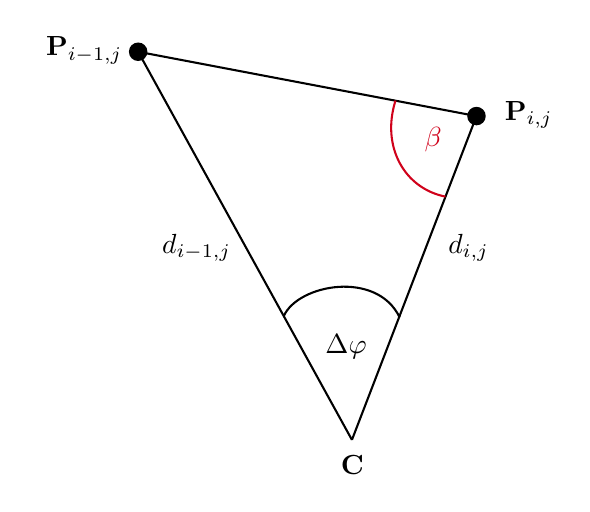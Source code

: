 

\tikzset{every picture/.style={line width=0.75pt}} %set default line width to 0.75pt        

\begin{tikzpicture}[x=0.75pt,y=0.75pt,yscale=-1,xscale=1]
%uncomment if require: \path (0,228); %set diagram left start at 0, and has height of 228

%Straight Lines [id:da05017383740499093] 
\draw    (42.83,15.67) -- (145.83,202.67) ;
%Straight Lines [id:da6895513561877372] 
\draw    (205.83,46.67) -- (145.83,202.67) ;
%Curve Lines [id:da10253757735662583] 
\draw [color={rgb, 255:red, 0; green, 0; blue, 0 }  ,draw opacity=1 ]   (113,143) .. controls (119.83,127.67) and (157.83,120.67) .. (168.83,143.67) ;
%Straight Lines [id:da3851492122035306] 
\draw    (42.83,15.67) -- (205.83,46.67) ;
%Curve Lines [id:da7052636563383052] 
\draw [color={rgb, 255:red, 208; green, 2; blue, 27 }  ,draw opacity=1 ]   (166.83,39.17) .. controls (159.83,61.17) and (170.9,81.48) .. (190.9,85.48) ;
%Shape: Circle [id:dp08101382020617043] 
\draw  [fill={rgb, 255:red, 0; green, 0; blue, 0 }  ,fill opacity=1 ] (201.88,46.67) .. controls (201.88,44.49) and (203.65,42.72) .. (205.83,42.72) .. controls (208.01,42.72) and (209.78,44.49) .. (209.78,46.67) .. controls (209.78,48.85) and (208.01,50.62) .. (205.83,50.62) .. controls (203.65,50.62) and (201.88,48.85) .. (201.88,46.67) -- cycle ;
%Shape: Circle [id:dp7397482298206297] 
\draw  [fill={rgb, 255:red, 0; green, 0; blue, 0 }  ,fill opacity=1 ] (38.88,15.67) .. controls (38.88,13.49) and (40.65,11.72) .. (42.83,11.72) .. controls (45.01,11.72) and (46.78,13.49) .. (46.78,15.67) .. controls (46.78,17.85) and (45.01,19.62) .. (42.83,19.62) .. controls (40.65,19.62) and (38.88,17.85) .. (38.88,15.67) -- cycle ;

% Text Node
\draw (143,158) node  [color={rgb, 255:red, 0; green, 0; blue, 0 }  ,opacity=1 ] [align=left] {$\displaystyle \Delta $$\displaystyle \varphi $};
% Text Node
\draw (185,58) node  [color={rgb, 255:red, 208; green, 2; blue, 27 }  ,opacity=1 ] [align=left] {$\displaystyle \beta $};
% Text Node
\draw (202,110) node   [align=left] {$\displaystyle d_{i,j}$};
% Text Node
\draw (71,110) node   [align=left] {$\displaystyle d_{i-1,j}$};
% Text Node
\draw (231,46) node   [align=left] {$\displaystyle \mathbf{P}_{i,j}$};
% Text Node
\draw (16.83,15) node   [align=left] {$\displaystyle \mathbf{P}_{i-1,j}$};
% Text Node
\draw (146,215) node   [align=left] {$\displaystyle \mathbf{C}$};


\end{tikzpicture}

